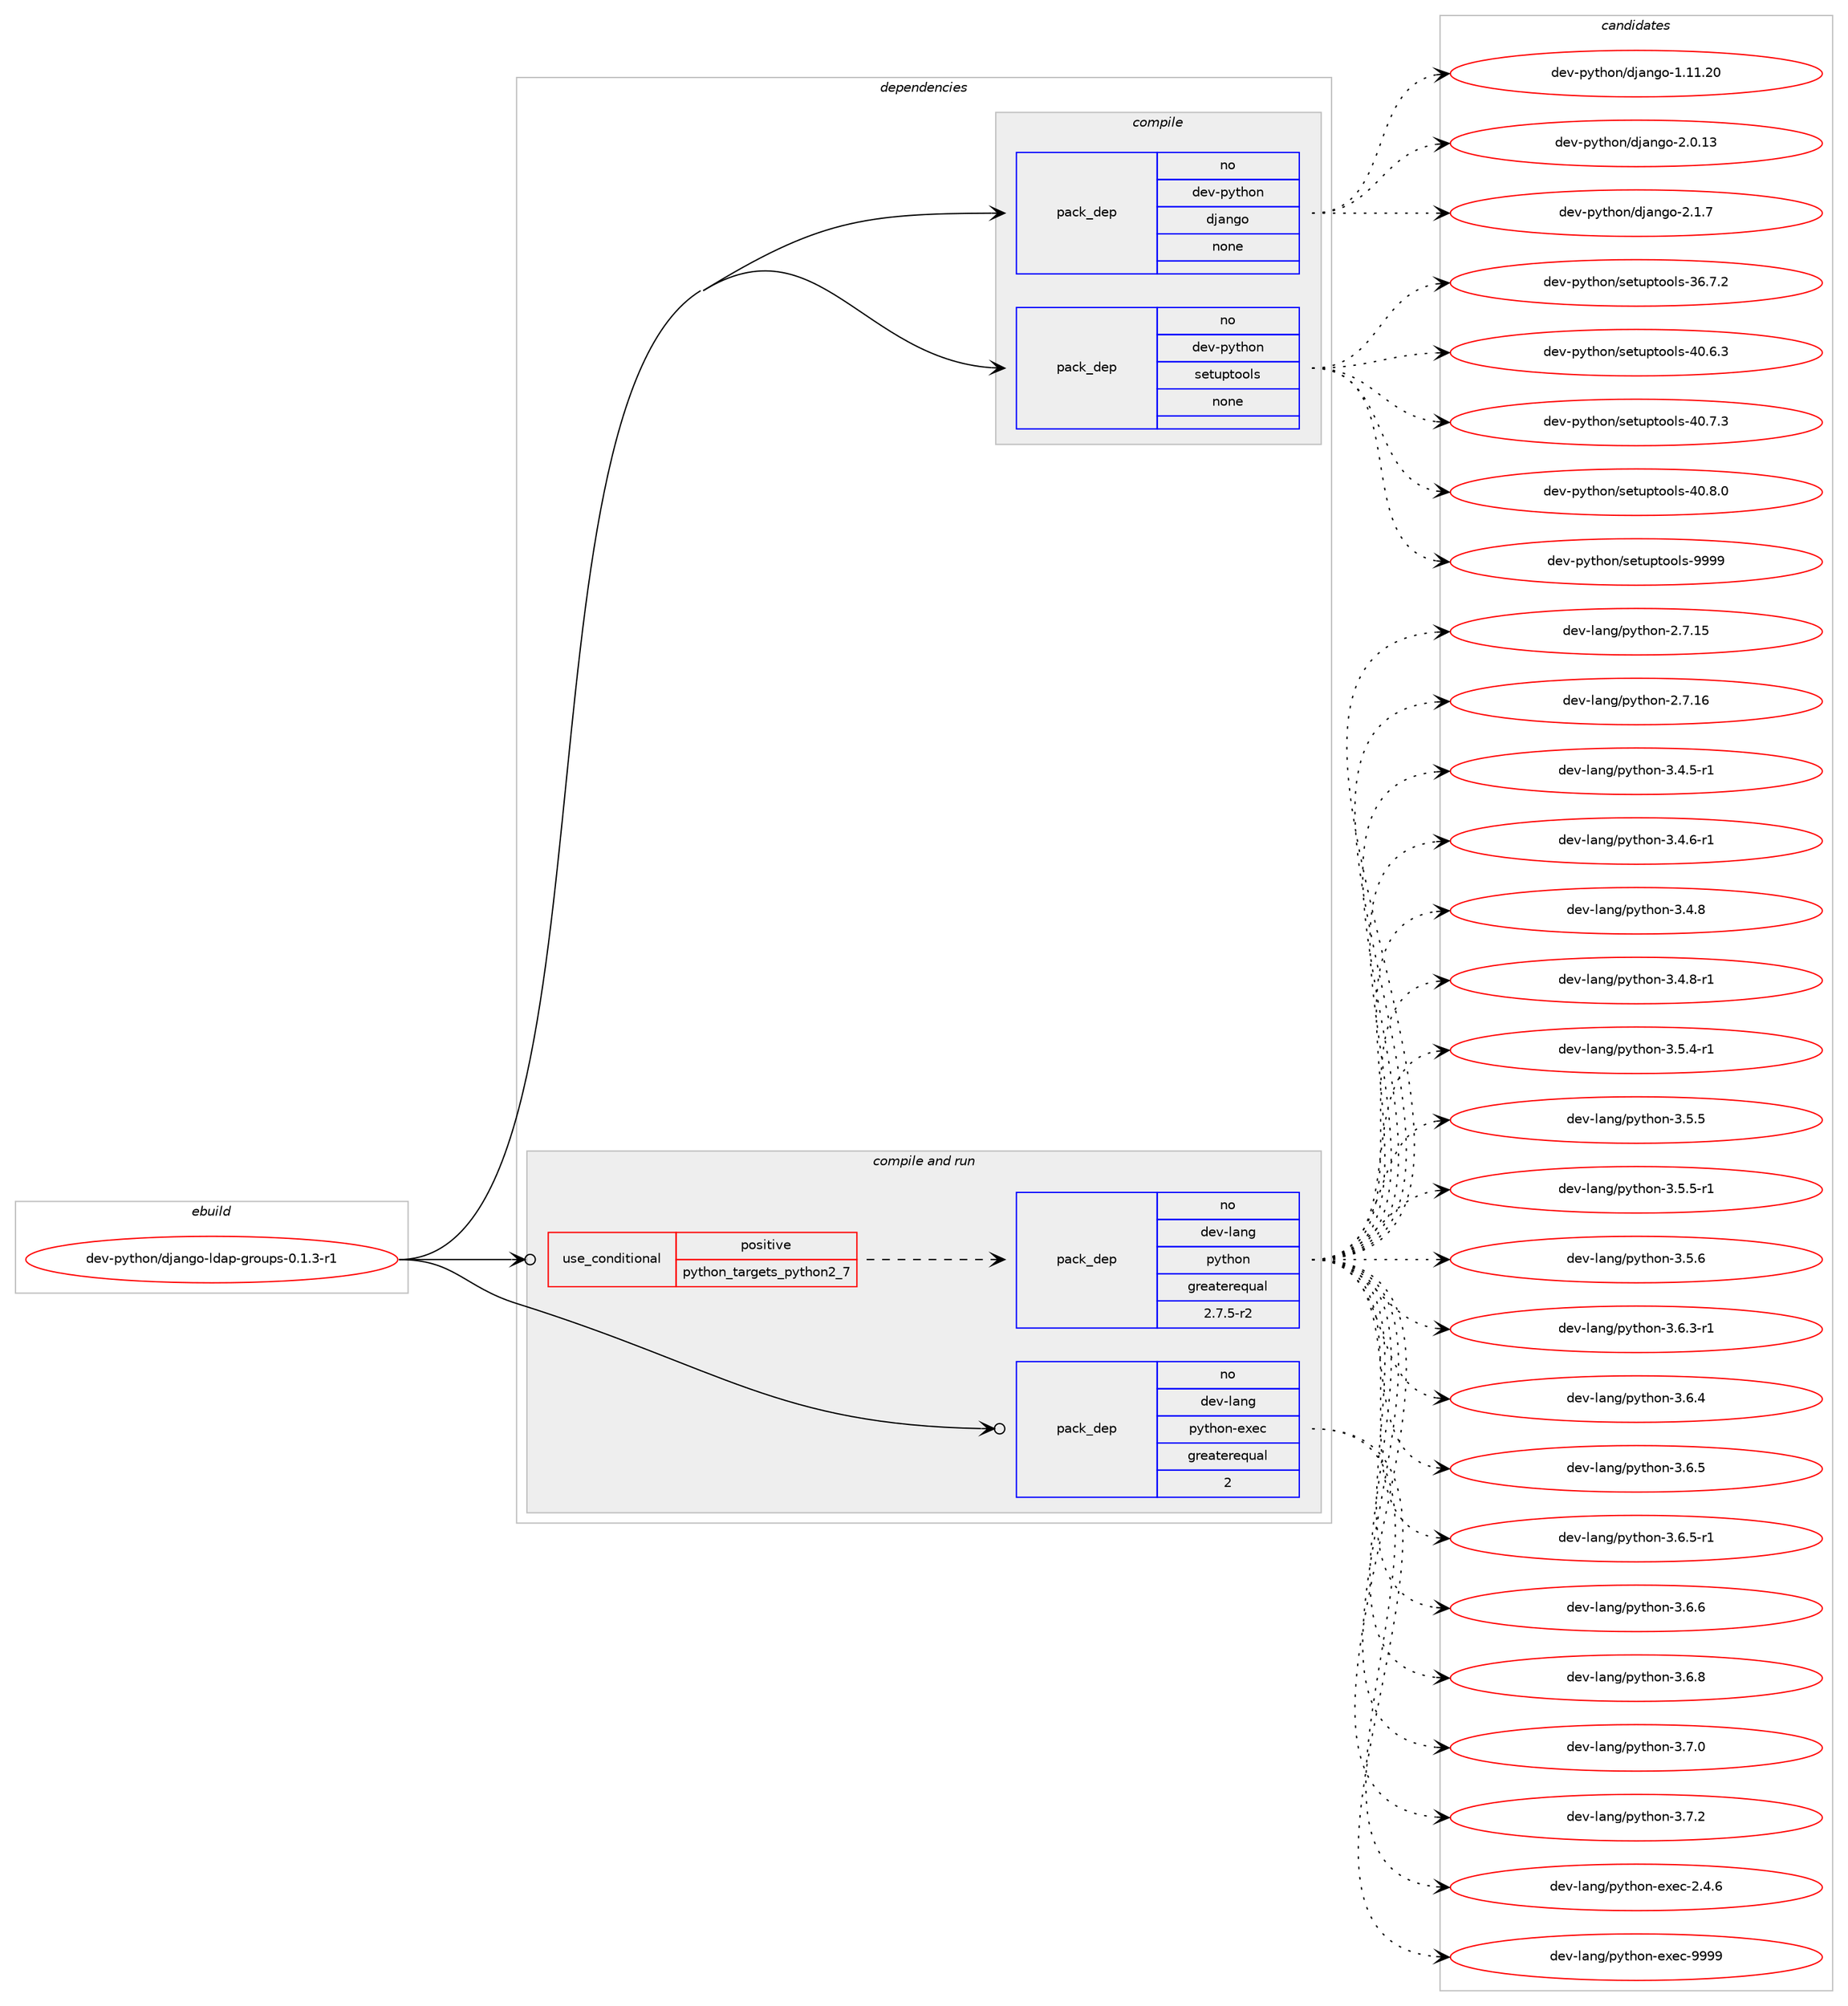digraph prolog {

# *************
# Graph options
# *************

newrank=true;
concentrate=true;
compound=true;
graph [rankdir=LR,fontname=Helvetica,fontsize=10,ranksep=1.5];#, ranksep=2.5, nodesep=0.2];
edge  [arrowhead=vee];
node  [fontname=Helvetica,fontsize=10];

# **********
# The ebuild
# **********

subgraph cluster_leftcol {
color=gray;
rank=same;
label=<<i>ebuild</i>>;
id [label="dev-python/django-ldap-groups-0.1.3-r1", color=red, width=4, href="../dev-python/django-ldap-groups-0.1.3-r1.svg"];
}

# ****************
# The dependencies
# ****************

subgraph cluster_midcol {
color=gray;
label=<<i>dependencies</i>>;
subgraph cluster_compile {
fillcolor="#eeeeee";
style=filled;
label=<<i>compile</i>>;
subgraph pack1009650 {
dependency1406281 [label=<<TABLE BORDER="0" CELLBORDER="1" CELLSPACING="0" CELLPADDING="4" WIDTH="220"><TR><TD ROWSPAN="6" CELLPADDING="30">pack_dep</TD></TR><TR><TD WIDTH="110">no</TD></TR><TR><TD>dev-python</TD></TR><TR><TD>django</TD></TR><TR><TD>none</TD></TR><TR><TD></TD></TR></TABLE>>, shape=none, color=blue];
}
id:e -> dependency1406281:w [weight=20,style="solid",arrowhead="vee"];
subgraph pack1009651 {
dependency1406282 [label=<<TABLE BORDER="0" CELLBORDER="1" CELLSPACING="0" CELLPADDING="4" WIDTH="220"><TR><TD ROWSPAN="6" CELLPADDING="30">pack_dep</TD></TR><TR><TD WIDTH="110">no</TD></TR><TR><TD>dev-python</TD></TR><TR><TD>setuptools</TD></TR><TR><TD>none</TD></TR><TR><TD></TD></TR></TABLE>>, shape=none, color=blue];
}
id:e -> dependency1406282:w [weight=20,style="solid",arrowhead="vee"];
}
subgraph cluster_compileandrun {
fillcolor="#eeeeee";
style=filled;
label=<<i>compile and run</i>>;
subgraph cond373375 {
dependency1406283 [label=<<TABLE BORDER="0" CELLBORDER="1" CELLSPACING="0" CELLPADDING="4"><TR><TD ROWSPAN="3" CELLPADDING="10">use_conditional</TD></TR><TR><TD>positive</TD></TR><TR><TD>python_targets_python2_7</TD></TR></TABLE>>, shape=none, color=red];
subgraph pack1009652 {
dependency1406284 [label=<<TABLE BORDER="0" CELLBORDER="1" CELLSPACING="0" CELLPADDING="4" WIDTH="220"><TR><TD ROWSPAN="6" CELLPADDING="30">pack_dep</TD></TR><TR><TD WIDTH="110">no</TD></TR><TR><TD>dev-lang</TD></TR><TR><TD>python</TD></TR><TR><TD>greaterequal</TD></TR><TR><TD>2.7.5-r2</TD></TR></TABLE>>, shape=none, color=blue];
}
dependency1406283:e -> dependency1406284:w [weight=20,style="dashed",arrowhead="vee"];
}
id:e -> dependency1406283:w [weight=20,style="solid",arrowhead="odotvee"];
subgraph pack1009653 {
dependency1406285 [label=<<TABLE BORDER="0" CELLBORDER="1" CELLSPACING="0" CELLPADDING="4" WIDTH="220"><TR><TD ROWSPAN="6" CELLPADDING="30">pack_dep</TD></TR><TR><TD WIDTH="110">no</TD></TR><TR><TD>dev-lang</TD></TR><TR><TD>python-exec</TD></TR><TR><TD>greaterequal</TD></TR><TR><TD>2</TD></TR></TABLE>>, shape=none, color=blue];
}
id:e -> dependency1406285:w [weight=20,style="solid",arrowhead="odotvee"];
}
subgraph cluster_run {
fillcolor="#eeeeee";
style=filled;
label=<<i>run</i>>;
}
}

# **************
# The candidates
# **************

subgraph cluster_choices {
rank=same;
color=gray;
label=<<i>candidates</i>>;

subgraph choice1009650 {
color=black;
nodesep=1;
choice1001011184511212111610411111047100106971101031114549464949465048 [label="dev-python/django-1.11.20", color=red, width=4,href="../dev-python/django-1.11.20.svg"];
choice10010111845112121116104111110471001069711010311145504648464951 [label="dev-python/django-2.0.13", color=red, width=4,href="../dev-python/django-2.0.13.svg"];
choice100101118451121211161041111104710010697110103111455046494655 [label="dev-python/django-2.1.7", color=red, width=4,href="../dev-python/django-2.1.7.svg"];
dependency1406281:e -> choice1001011184511212111610411111047100106971101031114549464949465048:w [style=dotted,weight="100"];
dependency1406281:e -> choice10010111845112121116104111110471001069711010311145504648464951:w [style=dotted,weight="100"];
dependency1406281:e -> choice100101118451121211161041111104710010697110103111455046494655:w [style=dotted,weight="100"];
}
subgraph choice1009651 {
color=black;
nodesep=1;
choice100101118451121211161041111104711510111611711211611111110811545515446554650 [label="dev-python/setuptools-36.7.2", color=red, width=4,href="../dev-python/setuptools-36.7.2.svg"];
choice100101118451121211161041111104711510111611711211611111110811545524846544651 [label="dev-python/setuptools-40.6.3", color=red, width=4,href="../dev-python/setuptools-40.6.3.svg"];
choice100101118451121211161041111104711510111611711211611111110811545524846554651 [label="dev-python/setuptools-40.7.3", color=red, width=4,href="../dev-python/setuptools-40.7.3.svg"];
choice100101118451121211161041111104711510111611711211611111110811545524846564648 [label="dev-python/setuptools-40.8.0", color=red, width=4,href="../dev-python/setuptools-40.8.0.svg"];
choice10010111845112121116104111110471151011161171121161111111081154557575757 [label="dev-python/setuptools-9999", color=red, width=4,href="../dev-python/setuptools-9999.svg"];
dependency1406282:e -> choice100101118451121211161041111104711510111611711211611111110811545515446554650:w [style=dotted,weight="100"];
dependency1406282:e -> choice100101118451121211161041111104711510111611711211611111110811545524846544651:w [style=dotted,weight="100"];
dependency1406282:e -> choice100101118451121211161041111104711510111611711211611111110811545524846554651:w [style=dotted,weight="100"];
dependency1406282:e -> choice100101118451121211161041111104711510111611711211611111110811545524846564648:w [style=dotted,weight="100"];
dependency1406282:e -> choice10010111845112121116104111110471151011161171121161111111081154557575757:w [style=dotted,weight="100"];
}
subgraph choice1009652 {
color=black;
nodesep=1;
choice10010111845108971101034711212111610411111045504655464953 [label="dev-lang/python-2.7.15", color=red, width=4,href="../dev-lang/python-2.7.15.svg"];
choice10010111845108971101034711212111610411111045504655464954 [label="dev-lang/python-2.7.16", color=red, width=4,href="../dev-lang/python-2.7.16.svg"];
choice1001011184510897110103471121211161041111104551465246534511449 [label="dev-lang/python-3.4.5-r1", color=red, width=4,href="../dev-lang/python-3.4.5-r1.svg"];
choice1001011184510897110103471121211161041111104551465246544511449 [label="dev-lang/python-3.4.6-r1", color=red, width=4,href="../dev-lang/python-3.4.6-r1.svg"];
choice100101118451089711010347112121116104111110455146524656 [label="dev-lang/python-3.4.8", color=red, width=4,href="../dev-lang/python-3.4.8.svg"];
choice1001011184510897110103471121211161041111104551465246564511449 [label="dev-lang/python-3.4.8-r1", color=red, width=4,href="../dev-lang/python-3.4.8-r1.svg"];
choice1001011184510897110103471121211161041111104551465346524511449 [label="dev-lang/python-3.5.4-r1", color=red, width=4,href="../dev-lang/python-3.5.4-r1.svg"];
choice100101118451089711010347112121116104111110455146534653 [label="dev-lang/python-3.5.5", color=red, width=4,href="../dev-lang/python-3.5.5.svg"];
choice1001011184510897110103471121211161041111104551465346534511449 [label="dev-lang/python-3.5.5-r1", color=red, width=4,href="../dev-lang/python-3.5.5-r1.svg"];
choice100101118451089711010347112121116104111110455146534654 [label="dev-lang/python-3.5.6", color=red, width=4,href="../dev-lang/python-3.5.6.svg"];
choice1001011184510897110103471121211161041111104551465446514511449 [label="dev-lang/python-3.6.3-r1", color=red, width=4,href="../dev-lang/python-3.6.3-r1.svg"];
choice100101118451089711010347112121116104111110455146544652 [label="dev-lang/python-3.6.4", color=red, width=4,href="../dev-lang/python-3.6.4.svg"];
choice100101118451089711010347112121116104111110455146544653 [label="dev-lang/python-3.6.5", color=red, width=4,href="../dev-lang/python-3.6.5.svg"];
choice1001011184510897110103471121211161041111104551465446534511449 [label="dev-lang/python-3.6.5-r1", color=red, width=4,href="../dev-lang/python-3.6.5-r1.svg"];
choice100101118451089711010347112121116104111110455146544654 [label="dev-lang/python-3.6.6", color=red, width=4,href="../dev-lang/python-3.6.6.svg"];
choice100101118451089711010347112121116104111110455146544656 [label="dev-lang/python-3.6.8", color=red, width=4,href="../dev-lang/python-3.6.8.svg"];
choice100101118451089711010347112121116104111110455146554648 [label="dev-lang/python-3.7.0", color=red, width=4,href="../dev-lang/python-3.7.0.svg"];
choice100101118451089711010347112121116104111110455146554650 [label="dev-lang/python-3.7.2", color=red, width=4,href="../dev-lang/python-3.7.2.svg"];
dependency1406284:e -> choice10010111845108971101034711212111610411111045504655464953:w [style=dotted,weight="100"];
dependency1406284:e -> choice10010111845108971101034711212111610411111045504655464954:w [style=dotted,weight="100"];
dependency1406284:e -> choice1001011184510897110103471121211161041111104551465246534511449:w [style=dotted,weight="100"];
dependency1406284:e -> choice1001011184510897110103471121211161041111104551465246544511449:w [style=dotted,weight="100"];
dependency1406284:e -> choice100101118451089711010347112121116104111110455146524656:w [style=dotted,weight="100"];
dependency1406284:e -> choice1001011184510897110103471121211161041111104551465246564511449:w [style=dotted,weight="100"];
dependency1406284:e -> choice1001011184510897110103471121211161041111104551465346524511449:w [style=dotted,weight="100"];
dependency1406284:e -> choice100101118451089711010347112121116104111110455146534653:w [style=dotted,weight="100"];
dependency1406284:e -> choice1001011184510897110103471121211161041111104551465346534511449:w [style=dotted,weight="100"];
dependency1406284:e -> choice100101118451089711010347112121116104111110455146534654:w [style=dotted,weight="100"];
dependency1406284:e -> choice1001011184510897110103471121211161041111104551465446514511449:w [style=dotted,weight="100"];
dependency1406284:e -> choice100101118451089711010347112121116104111110455146544652:w [style=dotted,weight="100"];
dependency1406284:e -> choice100101118451089711010347112121116104111110455146544653:w [style=dotted,weight="100"];
dependency1406284:e -> choice1001011184510897110103471121211161041111104551465446534511449:w [style=dotted,weight="100"];
dependency1406284:e -> choice100101118451089711010347112121116104111110455146544654:w [style=dotted,weight="100"];
dependency1406284:e -> choice100101118451089711010347112121116104111110455146544656:w [style=dotted,weight="100"];
dependency1406284:e -> choice100101118451089711010347112121116104111110455146554648:w [style=dotted,weight="100"];
dependency1406284:e -> choice100101118451089711010347112121116104111110455146554650:w [style=dotted,weight="100"];
}
subgraph choice1009653 {
color=black;
nodesep=1;
choice1001011184510897110103471121211161041111104510112010199455046524654 [label="dev-lang/python-exec-2.4.6", color=red, width=4,href="../dev-lang/python-exec-2.4.6.svg"];
choice10010111845108971101034711212111610411111045101120101994557575757 [label="dev-lang/python-exec-9999", color=red, width=4,href="../dev-lang/python-exec-9999.svg"];
dependency1406285:e -> choice1001011184510897110103471121211161041111104510112010199455046524654:w [style=dotted,weight="100"];
dependency1406285:e -> choice10010111845108971101034711212111610411111045101120101994557575757:w [style=dotted,weight="100"];
}
}

}
